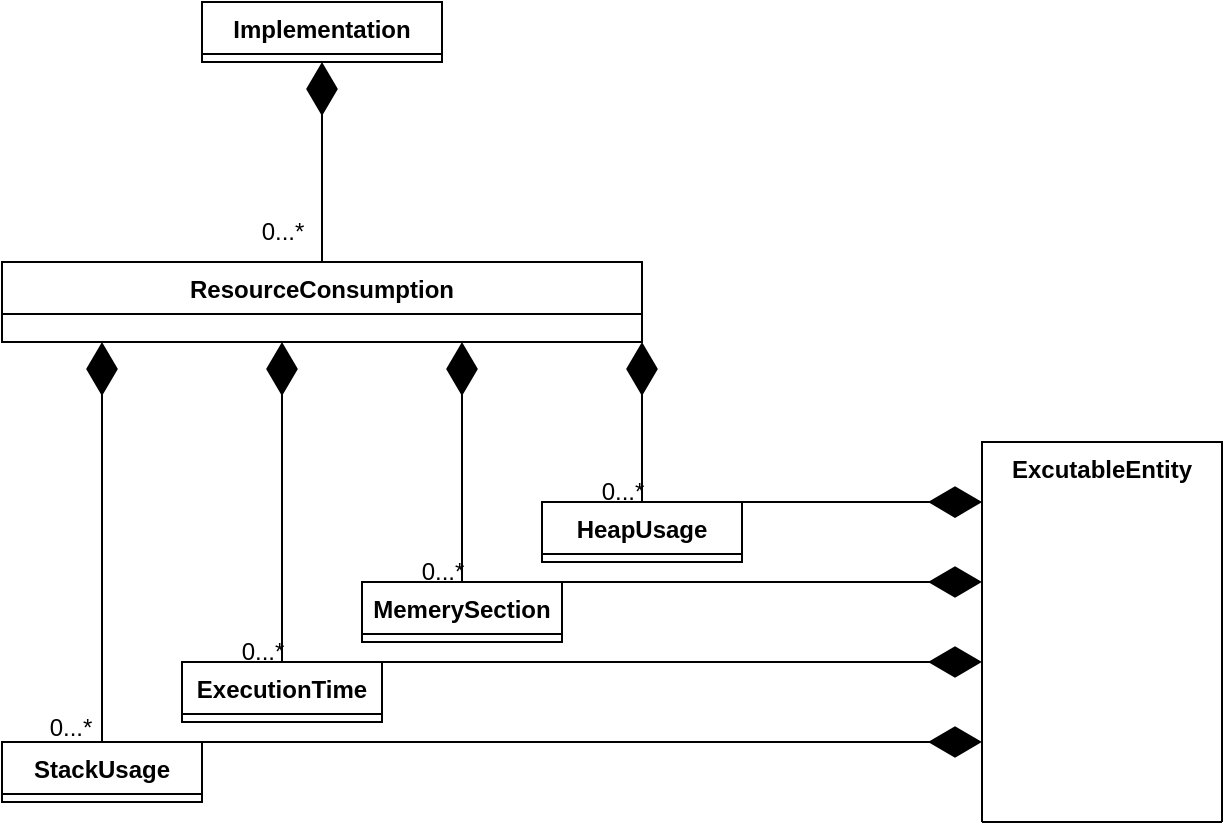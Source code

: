 <mxfile version="24.7.5">
  <diagram name="第 1 页" id="K8_rfg7GxMEKvnCRNBdk">
    <mxGraphModel dx="1039" dy="600" grid="1" gridSize="10" guides="1" tooltips="1" connect="1" arrows="1" fold="1" page="1" pageScale="1" pageWidth="3300" pageHeight="4681" math="0" shadow="0">
      <root>
        <mxCell id="0" />
        <mxCell id="1" parent="0" />
        <mxCell id="lqs7LFrlHI62RTgfM7ZB-1" value="ResourceConsumption" style="swimlane;fontStyle=1;align=center;verticalAlign=top;childLayout=stackLayout;horizontal=1;startSize=26;horizontalStack=0;resizeParent=1;resizeParentMax=0;resizeLast=0;collapsible=1;marginBottom=0;whiteSpace=wrap;html=1;" vertex="1" collapsed="1" parent="1">
          <mxGeometry x="160" y="170" width="320" height="40" as="geometry">
            <mxRectangle x="320" y="90" width="400" height="86" as="alternateBounds" />
          </mxGeometry>
        </mxCell>
        <mxCell id="lqs7LFrlHI62RTgfM7ZB-2" value="+ field: type" style="text;strokeColor=none;fillColor=none;align=left;verticalAlign=top;spacingLeft=4;spacingRight=4;overflow=hidden;rotatable=0;points=[[0,0.5],[1,0.5]];portConstraint=eastwest;whiteSpace=wrap;html=1;" vertex="1" parent="lqs7LFrlHI62RTgfM7ZB-1">
          <mxGeometry y="26" width="400" height="26" as="geometry" />
        </mxCell>
        <mxCell id="lqs7LFrlHI62RTgfM7ZB-3" value="" style="line;strokeWidth=1;fillColor=none;align=left;verticalAlign=middle;spacingTop=-1;spacingLeft=3;spacingRight=3;rotatable=0;labelPosition=right;points=[];portConstraint=eastwest;strokeColor=inherit;" vertex="1" parent="lqs7LFrlHI62RTgfM7ZB-1">
          <mxGeometry y="52" width="400" height="8" as="geometry" />
        </mxCell>
        <mxCell id="lqs7LFrlHI62RTgfM7ZB-4" value="+ method(type): type" style="text;strokeColor=none;fillColor=none;align=left;verticalAlign=top;spacingLeft=4;spacingRight=4;overflow=hidden;rotatable=0;points=[[0,0.5],[1,0.5]];portConstraint=eastwest;whiteSpace=wrap;html=1;" vertex="1" parent="lqs7LFrlHI62RTgfM7ZB-1">
          <mxGeometry y="60" width="400" height="26" as="geometry" />
        </mxCell>
        <mxCell id="lqs7LFrlHI62RTgfM7ZB-6" value="" style="endArrow=diamondThin;endFill=1;endSize=24;html=1;rounded=0;exitX=0.5;exitY=0;exitDx=0;exitDy=0;" edge="1" parent="1" source="lqs7LFrlHI62RTgfM7ZB-22">
          <mxGeometry width="160" relative="1" as="geometry">
            <mxPoint x="210" y="340" as="sourcePoint" />
            <mxPoint x="210" y="210" as="targetPoint" />
          </mxGeometry>
        </mxCell>
        <mxCell id="lqs7LFrlHI62RTgfM7ZB-7" value="" style="endArrow=diamondThin;endFill=1;endSize=24;html=1;rounded=0;exitX=0.5;exitY=0;exitDx=0;exitDy=0;" edge="1" parent="1" source="lqs7LFrlHI62RTgfM7ZB-18">
          <mxGeometry width="160" relative="1" as="geometry">
            <mxPoint x="160" y="440" as="sourcePoint" />
            <mxPoint x="300" y="210" as="targetPoint" />
          </mxGeometry>
        </mxCell>
        <mxCell id="lqs7LFrlHI62RTgfM7ZB-8" value="" style="endArrow=diamondThin;endFill=1;endSize=24;html=1;rounded=0;exitX=0.5;exitY=0;exitDx=0;exitDy=0;" edge="1" parent="1" source="lqs7LFrlHI62RTgfM7ZB-14">
          <mxGeometry width="160" relative="1" as="geometry">
            <mxPoint x="200" y="440" as="sourcePoint" />
            <mxPoint x="390" y="210" as="targetPoint" />
          </mxGeometry>
        </mxCell>
        <mxCell id="lqs7LFrlHI62RTgfM7ZB-9" value="" style="endArrow=diamondThin;endFill=1;endSize=24;html=1;rounded=0;entryX=1;entryY=1;entryDx=0;entryDy=0;exitX=0.5;exitY=0;exitDx=0;exitDy=0;" edge="1" parent="1" source="lqs7LFrlHI62RTgfM7ZB-10" target="lqs7LFrlHI62RTgfM7ZB-1">
          <mxGeometry width="160" relative="1" as="geometry">
            <mxPoint x="225" y="460" as="sourcePoint" />
            <mxPoint x="230" y="370" as="targetPoint" />
          </mxGeometry>
        </mxCell>
        <mxCell id="lqs7LFrlHI62RTgfM7ZB-10" value="HeapUsage" style="swimlane;fontStyle=1;align=center;verticalAlign=top;childLayout=stackLayout;horizontal=1;startSize=26;horizontalStack=0;resizeParent=1;resizeParentMax=0;resizeLast=0;collapsible=1;marginBottom=0;whiteSpace=wrap;html=1;" vertex="1" collapsed="1" parent="1">
          <mxGeometry x="430" y="290" width="100" height="30" as="geometry">
            <mxRectangle x="550" y="430" width="160" height="86" as="alternateBounds" />
          </mxGeometry>
        </mxCell>
        <mxCell id="lqs7LFrlHI62RTgfM7ZB-11" value="+ field: type" style="text;strokeColor=none;fillColor=none;align=left;verticalAlign=top;spacingLeft=4;spacingRight=4;overflow=hidden;rotatable=0;points=[[0,0.5],[1,0.5]];portConstraint=eastwest;whiteSpace=wrap;html=1;" vertex="1" parent="lqs7LFrlHI62RTgfM7ZB-10">
          <mxGeometry y="26" width="160" height="26" as="geometry" />
        </mxCell>
        <mxCell id="lqs7LFrlHI62RTgfM7ZB-12" value="" style="line;strokeWidth=1;fillColor=none;align=left;verticalAlign=middle;spacingTop=-1;spacingLeft=3;spacingRight=3;rotatable=0;labelPosition=right;points=[];portConstraint=eastwest;strokeColor=inherit;" vertex="1" parent="lqs7LFrlHI62RTgfM7ZB-10">
          <mxGeometry y="52" width="160" height="8" as="geometry" />
        </mxCell>
        <mxCell id="lqs7LFrlHI62RTgfM7ZB-13" value="+ method(type): type" style="text;strokeColor=none;fillColor=none;align=left;verticalAlign=top;spacingLeft=4;spacingRight=4;overflow=hidden;rotatable=0;points=[[0,0.5],[1,0.5]];portConstraint=eastwest;whiteSpace=wrap;html=1;" vertex="1" parent="lqs7LFrlHI62RTgfM7ZB-10">
          <mxGeometry y="60" width="160" height="26" as="geometry" />
        </mxCell>
        <mxCell id="lqs7LFrlHI62RTgfM7ZB-14" value="MemerySection" style="swimlane;fontStyle=1;align=center;verticalAlign=top;childLayout=stackLayout;horizontal=1;startSize=26;horizontalStack=0;resizeParent=1;resizeParentMax=0;resizeLast=0;collapsible=1;marginBottom=0;whiteSpace=wrap;html=1;" vertex="1" collapsed="1" parent="1">
          <mxGeometry x="340" y="330" width="100" height="30" as="geometry">
            <mxRectangle x="550" y="430" width="160" height="86" as="alternateBounds" />
          </mxGeometry>
        </mxCell>
        <mxCell id="lqs7LFrlHI62RTgfM7ZB-15" value="+ field: type" style="text;strokeColor=none;fillColor=none;align=left;verticalAlign=top;spacingLeft=4;spacingRight=4;overflow=hidden;rotatable=0;points=[[0,0.5],[1,0.5]];portConstraint=eastwest;whiteSpace=wrap;html=1;" vertex="1" parent="lqs7LFrlHI62RTgfM7ZB-14">
          <mxGeometry y="26" width="160" height="26" as="geometry" />
        </mxCell>
        <mxCell id="lqs7LFrlHI62RTgfM7ZB-16" value="" style="line;strokeWidth=1;fillColor=none;align=left;verticalAlign=middle;spacingTop=-1;spacingLeft=3;spacingRight=3;rotatable=0;labelPosition=right;points=[];portConstraint=eastwest;strokeColor=inherit;" vertex="1" parent="lqs7LFrlHI62RTgfM7ZB-14">
          <mxGeometry y="52" width="160" height="8" as="geometry" />
        </mxCell>
        <mxCell id="lqs7LFrlHI62RTgfM7ZB-17" value="+ method(type): type" style="text;strokeColor=none;fillColor=none;align=left;verticalAlign=top;spacingLeft=4;spacingRight=4;overflow=hidden;rotatable=0;points=[[0,0.5],[1,0.5]];portConstraint=eastwest;whiteSpace=wrap;html=1;" vertex="1" parent="lqs7LFrlHI62RTgfM7ZB-14">
          <mxGeometry y="60" width="160" height="26" as="geometry" />
        </mxCell>
        <mxCell id="lqs7LFrlHI62RTgfM7ZB-18" value="ExecutionTime" style="swimlane;fontStyle=1;align=center;verticalAlign=top;childLayout=stackLayout;horizontal=1;startSize=26;horizontalStack=0;resizeParent=1;resizeParentMax=0;resizeLast=0;collapsible=1;marginBottom=0;whiteSpace=wrap;html=1;" vertex="1" collapsed="1" parent="1">
          <mxGeometry x="250" y="370" width="100" height="30" as="geometry">
            <mxRectangle x="550" y="430" width="160" height="86" as="alternateBounds" />
          </mxGeometry>
        </mxCell>
        <mxCell id="lqs7LFrlHI62RTgfM7ZB-19" value="+ field: type" style="text;strokeColor=none;fillColor=none;align=left;verticalAlign=top;spacingLeft=4;spacingRight=4;overflow=hidden;rotatable=0;points=[[0,0.5],[1,0.5]];portConstraint=eastwest;whiteSpace=wrap;html=1;" vertex="1" parent="lqs7LFrlHI62RTgfM7ZB-18">
          <mxGeometry y="26" width="160" height="26" as="geometry" />
        </mxCell>
        <mxCell id="lqs7LFrlHI62RTgfM7ZB-20" value="" style="line;strokeWidth=1;fillColor=none;align=left;verticalAlign=middle;spacingTop=-1;spacingLeft=3;spacingRight=3;rotatable=0;labelPosition=right;points=[];portConstraint=eastwest;strokeColor=inherit;" vertex="1" parent="lqs7LFrlHI62RTgfM7ZB-18">
          <mxGeometry y="52" width="160" height="8" as="geometry" />
        </mxCell>
        <mxCell id="lqs7LFrlHI62RTgfM7ZB-21" value="+ method(type): type" style="text;strokeColor=none;fillColor=none;align=left;verticalAlign=top;spacingLeft=4;spacingRight=4;overflow=hidden;rotatable=0;points=[[0,0.5],[1,0.5]];portConstraint=eastwest;whiteSpace=wrap;html=1;" vertex="1" parent="lqs7LFrlHI62RTgfM7ZB-18">
          <mxGeometry y="60" width="160" height="26" as="geometry" />
        </mxCell>
        <mxCell id="lqs7LFrlHI62RTgfM7ZB-22" value="StackUsage" style="swimlane;fontStyle=1;align=center;verticalAlign=top;childLayout=stackLayout;horizontal=1;startSize=26;horizontalStack=0;resizeParent=1;resizeParentMax=0;resizeLast=0;collapsible=1;marginBottom=0;whiteSpace=wrap;html=1;" vertex="1" collapsed="1" parent="1">
          <mxGeometry x="160" y="410" width="100" height="30" as="geometry">
            <mxRectangle x="550" y="430" width="160" height="86" as="alternateBounds" />
          </mxGeometry>
        </mxCell>
        <mxCell id="lqs7LFrlHI62RTgfM7ZB-23" value="+ field: type" style="text;strokeColor=none;fillColor=none;align=left;verticalAlign=top;spacingLeft=4;spacingRight=4;overflow=hidden;rotatable=0;points=[[0,0.5],[1,0.5]];portConstraint=eastwest;whiteSpace=wrap;html=1;" vertex="1" parent="lqs7LFrlHI62RTgfM7ZB-22">
          <mxGeometry y="26" width="160" height="26" as="geometry" />
        </mxCell>
        <mxCell id="lqs7LFrlHI62RTgfM7ZB-24" value="" style="line;strokeWidth=1;fillColor=none;align=left;verticalAlign=middle;spacingTop=-1;spacingLeft=3;spacingRight=3;rotatable=0;labelPosition=right;points=[];portConstraint=eastwest;strokeColor=inherit;" vertex="1" parent="lqs7LFrlHI62RTgfM7ZB-22">
          <mxGeometry y="52" width="160" height="8" as="geometry" />
        </mxCell>
        <mxCell id="lqs7LFrlHI62RTgfM7ZB-25" value="+ method(type): type" style="text;strokeColor=none;fillColor=none;align=left;verticalAlign=top;spacingLeft=4;spacingRight=4;overflow=hidden;rotatable=0;points=[[0,0.5],[1,0.5]];portConstraint=eastwest;whiteSpace=wrap;html=1;" vertex="1" parent="lqs7LFrlHI62RTgfM7ZB-22">
          <mxGeometry y="60" width="160" height="26" as="geometry" />
        </mxCell>
        <mxCell id="lqs7LFrlHI62RTgfM7ZB-26" value="0...*" style="text;html=1;align=center;verticalAlign=middle;resizable=0;points=[];autosize=1;strokeColor=none;fillColor=none;" vertex="1" parent="1">
          <mxGeometry x="174" y="388" width="40" height="30" as="geometry" />
        </mxCell>
        <mxCell id="lqs7LFrlHI62RTgfM7ZB-27" value="0...*" style="text;html=1;align=center;verticalAlign=middle;resizable=0;points=[];autosize=1;strokeColor=none;fillColor=none;" vertex="1" parent="1">
          <mxGeometry x="270" y="350" width="40" height="30" as="geometry" />
        </mxCell>
        <mxCell id="lqs7LFrlHI62RTgfM7ZB-28" value="0...*" style="text;html=1;align=center;verticalAlign=middle;resizable=0;points=[];autosize=1;strokeColor=none;fillColor=none;" vertex="1" parent="1">
          <mxGeometry x="360" y="310" width="40" height="30" as="geometry" />
        </mxCell>
        <mxCell id="lqs7LFrlHI62RTgfM7ZB-29" value="0...*" style="text;html=1;align=center;verticalAlign=middle;resizable=0;points=[];autosize=1;strokeColor=none;fillColor=none;" vertex="1" parent="1">
          <mxGeometry x="450" y="270" width="40" height="30" as="geometry" />
        </mxCell>
        <mxCell id="lqs7LFrlHI62RTgfM7ZB-31" value="Implementation" style="swimlane;fontStyle=1;align=center;verticalAlign=top;childLayout=stackLayout;horizontal=1;startSize=26;horizontalStack=0;resizeParent=1;resizeParentMax=0;resizeLast=0;collapsible=1;marginBottom=0;whiteSpace=wrap;html=1;" vertex="1" collapsed="1" parent="1">
          <mxGeometry x="260" y="40" width="120" height="30" as="geometry">
            <mxRectangle x="480" y="60" width="160" height="86" as="alternateBounds" />
          </mxGeometry>
        </mxCell>
        <mxCell id="lqs7LFrlHI62RTgfM7ZB-32" value="+ field: type" style="text;strokeColor=none;fillColor=none;align=left;verticalAlign=top;spacingLeft=4;spacingRight=4;overflow=hidden;rotatable=0;points=[[0,0.5],[1,0.5]];portConstraint=eastwest;whiteSpace=wrap;html=1;" vertex="1" parent="lqs7LFrlHI62RTgfM7ZB-31">
          <mxGeometry y="26" width="160" height="26" as="geometry" />
        </mxCell>
        <mxCell id="lqs7LFrlHI62RTgfM7ZB-33" value="" style="line;strokeWidth=1;fillColor=none;align=left;verticalAlign=middle;spacingTop=-1;spacingLeft=3;spacingRight=3;rotatable=0;labelPosition=right;points=[];portConstraint=eastwest;strokeColor=inherit;" vertex="1" parent="lqs7LFrlHI62RTgfM7ZB-31">
          <mxGeometry y="52" width="160" height="8" as="geometry" />
        </mxCell>
        <mxCell id="lqs7LFrlHI62RTgfM7ZB-34" value="+ method(type): type" style="text;strokeColor=none;fillColor=none;align=left;verticalAlign=top;spacingLeft=4;spacingRight=4;overflow=hidden;rotatable=0;points=[[0,0.5],[1,0.5]];portConstraint=eastwest;whiteSpace=wrap;html=1;" vertex="1" parent="lqs7LFrlHI62RTgfM7ZB-31">
          <mxGeometry y="60" width="160" height="26" as="geometry" />
        </mxCell>
        <mxCell id="lqs7LFrlHI62RTgfM7ZB-35" value="" style="endArrow=diamondThin;endFill=1;endSize=24;html=1;rounded=0;entryX=0.5;entryY=1;entryDx=0;entryDy=0;exitX=0.5;exitY=0;exitDx=0;exitDy=0;" edge="1" parent="1" source="lqs7LFrlHI62RTgfM7ZB-1" target="lqs7LFrlHI62RTgfM7ZB-31">
          <mxGeometry width="160" relative="1" as="geometry">
            <mxPoint x="320" y="170" as="sourcePoint" />
            <mxPoint x="319.5" y="110" as="targetPoint" />
          </mxGeometry>
        </mxCell>
        <mxCell id="lqs7LFrlHI62RTgfM7ZB-36" value="0...*" style="text;html=1;align=center;verticalAlign=middle;resizable=0;points=[];autosize=1;strokeColor=none;fillColor=none;" vertex="1" parent="1">
          <mxGeometry x="280" y="140" width="40" height="30" as="geometry" />
        </mxCell>
        <mxCell id="lqs7LFrlHI62RTgfM7ZB-37" value="ExcutableEntity" style="swimlane;fontStyle=1;align=center;verticalAlign=top;childLayout=stackLayout;horizontal=1;startSize=190;horizontalStack=0;resizeParent=1;resizeParentMax=0;resizeLast=0;collapsible=1;marginBottom=0;whiteSpace=wrap;html=1;" vertex="1" collapsed="1" parent="1">
          <mxGeometry x="650" y="260" width="120" height="190" as="geometry">
            <mxRectangle x="650" y="260" width="160" height="110" as="alternateBounds" />
          </mxGeometry>
        </mxCell>
        <mxCell id="lqs7LFrlHI62RTgfM7ZB-38" value="+ field: type" style="text;strokeColor=none;fillColor=none;align=left;verticalAlign=top;spacingLeft=4;spacingRight=4;overflow=hidden;rotatable=0;points=[[0,0.5],[1,0.5]];portConstraint=eastwest;whiteSpace=wrap;html=1;" vertex="1" parent="lqs7LFrlHI62RTgfM7ZB-37">
          <mxGeometry y="50" width="160" height="26" as="geometry" />
        </mxCell>
        <mxCell id="lqs7LFrlHI62RTgfM7ZB-39" value="" style="line;strokeWidth=1;fillColor=none;align=left;verticalAlign=middle;spacingTop=-1;spacingLeft=3;spacingRight=3;rotatable=0;labelPosition=right;points=[];portConstraint=eastwest;strokeColor=inherit;" vertex="1" parent="lqs7LFrlHI62RTgfM7ZB-37">
          <mxGeometry y="76" width="160" height="8" as="geometry" />
        </mxCell>
        <mxCell id="lqs7LFrlHI62RTgfM7ZB-40" value="+ method(type): type" style="text;strokeColor=none;fillColor=none;align=left;verticalAlign=top;spacingLeft=4;spacingRight=4;overflow=hidden;rotatable=0;points=[[0,0.5],[1,0.5]];portConstraint=eastwest;whiteSpace=wrap;html=1;" vertex="1" parent="lqs7LFrlHI62RTgfM7ZB-37">
          <mxGeometry y="84" width="160" height="26" as="geometry" />
        </mxCell>
        <mxCell id="lqs7LFrlHI62RTgfM7ZB-41" value="" style="endArrow=diamondThin;endFill=1;endSize=24;html=1;rounded=0;exitX=1;exitY=0;exitDx=0;exitDy=0;entryX=0;entryY=0.158;entryDx=0;entryDy=0;entryPerimeter=0;" edge="1" parent="1" source="lqs7LFrlHI62RTgfM7ZB-10" target="lqs7LFrlHI62RTgfM7ZB-37">
          <mxGeometry width="160" relative="1" as="geometry">
            <mxPoint x="80" y="270" as="sourcePoint" />
            <mxPoint x="630" y="289" as="targetPoint" />
          </mxGeometry>
        </mxCell>
        <mxCell id="lqs7LFrlHI62RTgfM7ZB-42" value="" style="endArrow=diamondThin;endFill=1;endSize=24;html=1;rounded=0;exitX=1;exitY=0;exitDx=0;exitDy=0;" edge="1" parent="1" source="lqs7LFrlHI62RTgfM7ZB-14">
          <mxGeometry width="160" relative="1" as="geometry">
            <mxPoint x="490" y="370" as="sourcePoint" />
            <mxPoint x="650" y="330" as="targetPoint" />
          </mxGeometry>
        </mxCell>
        <mxCell id="lqs7LFrlHI62RTgfM7ZB-43" value="" style="endArrow=diamondThin;endFill=1;endSize=24;html=1;rounded=0;exitX=1;exitY=0;exitDx=0;exitDy=0;" edge="1" parent="1" source="lqs7LFrlHI62RTgfM7ZB-18">
          <mxGeometry width="160" relative="1" as="geometry">
            <mxPoint x="440" y="418" as="sourcePoint" />
            <mxPoint x="650" y="370" as="targetPoint" />
          </mxGeometry>
        </mxCell>
        <mxCell id="lqs7LFrlHI62RTgfM7ZB-48" value="" style="endArrow=diamondThin;endFill=1;endSize=24;html=1;rounded=0;exitX=1;exitY=0;exitDx=0;exitDy=0;" edge="1" parent="1" source="lqs7LFrlHI62RTgfM7ZB-22">
          <mxGeometry width="160" relative="1" as="geometry">
            <mxPoint x="360" y="430" as="sourcePoint" />
            <mxPoint x="650" y="410" as="targetPoint" />
          </mxGeometry>
        </mxCell>
      </root>
    </mxGraphModel>
  </diagram>
</mxfile>
